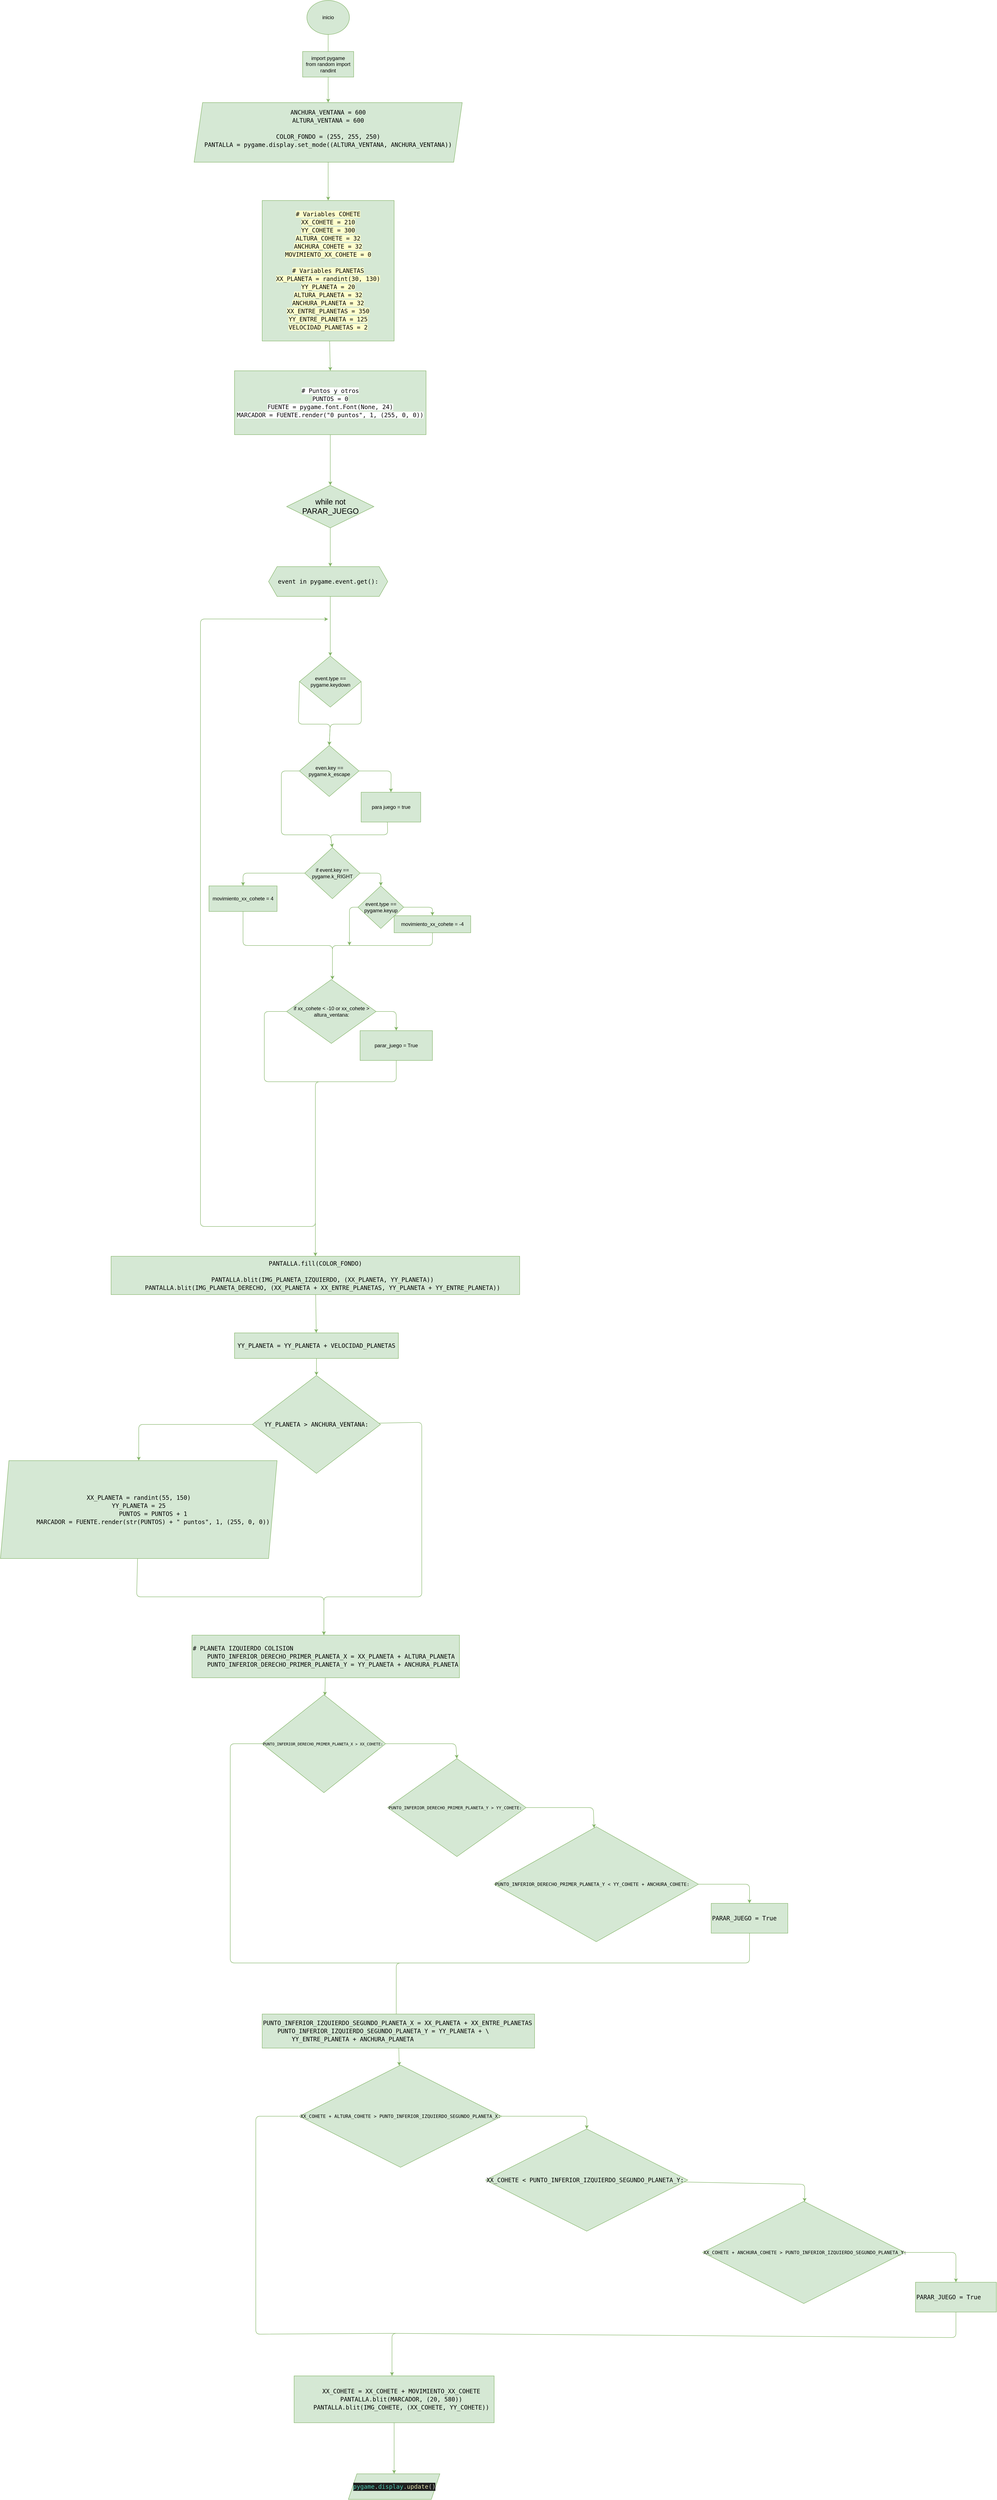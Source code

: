 <mxfile>
    <diagram id="naaXW-yY1Ai5LN5JHK91" name="Página-1">
        <mxGraphModel dx="3720" dy="2320" grid="1" gridSize="10" guides="1" tooltips="1" connect="1" arrows="1" fold="1" page="1" pageScale="1" pageWidth="827" pageHeight="1169" math="0" shadow="0">
            <root>
                <mxCell id="0"/>
                <mxCell id="1" parent="0"/>
                <mxCell id="5" style="edgeStyle=none;html=1;fillColor=#d5e8d4;strokeColor=#82b366;" parent="1" source="2" edge="1">
                    <mxGeometry relative="1" as="geometry">
                        <mxPoint x="230" y="160" as="targetPoint"/>
                    </mxGeometry>
                </mxCell>
                <mxCell id="2" value="inicio" style="ellipse;whiteSpace=wrap;html=1;fillColor=#d5e8d4;strokeColor=#82b366;" parent="1" vertex="1">
                    <mxGeometry x="180" y="30" width="100" height="80" as="geometry"/>
                </mxCell>
                <mxCell id="8" style="edgeStyle=none;html=1;fillColor=#d5e8d4;strokeColor=#82b366;" parent="1" source="6" target="7" edge="1">
                    <mxGeometry relative="1" as="geometry"/>
                </mxCell>
                <mxCell id="6" value="import pygame&lt;div&gt;from random import randint&lt;/div&gt;" style="whiteSpace=wrap;html=1;fillColor=#d5e8d4;strokeColor=#82b366;" parent="1" vertex="1">
                    <mxGeometry x="170" y="150" width="120" height="60" as="geometry"/>
                </mxCell>
                <mxCell id="11" style="edgeStyle=none;html=1;fillColor=#d5e8d4;strokeColor=#82b366;" parent="1" source="7" target="10" edge="1">
                    <mxGeometry relative="1" as="geometry"/>
                </mxCell>
                <mxCell id="7" value="&lt;div style=&quot;font-family: &amp;quot;Droid Sans Mono&amp;quot;, &amp;quot;monospace&amp;quot;, monospace; font-size: 14px; line-height: 19px; white-space: pre;&quot;&gt;&lt;div style=&quot;&quot;&gt;&lt;font&gt;ANCHURA_VENTANA = 600&lt;/font&gt;&lt;/div&gt;&lt;div style=&quot;&quot;&gt;&lt;span&gt;&lt;font&gt;&lt;span&gt;ALTURA_VENTANA&lt;/span&gt;&lt;span&gt; &lt;/span&gt;&lt;span&gt;=&lt;/span&gt;&lt;span&gt; &lt;/span&gt;&lt;span&gt;600&lt;/span&gt;&lt;/font&gt;&lt;/span&gt;&lt;/div&gt;&lt;font&gt;&lt;br&gt;&lt;/font&gt;&lt;div style=&quot;&quot;&gt;&lt;span&gt;&lt;font&gt;&lt;span&gt;COLOR_FONDO&lt;/span&gt;&lt;span&gt; &lt;/span&gt;&lt;span&gt;=&lt;/span&gt;&lt;span&gt; (&lt;/span&gt;&lt;span&gt;255&lt;/span&gt;&lt;span&gt;, &lt;/span&gt;&lt;span&gt;255&lt;/span&gt;&lt;span&gt;, &lt;/span&gt;&lt;span&gt;250&lt;/span&gt;&lt;span&gt;)&lt;/span&gt;&lt;/font&gt;&lt;/span&gt;&lt;/div&gt;&lt;div style=&quot;&quot;&gt;&lt;span&gt;&lt;font&gt;&lt;span&gt;PANTALLA&lt;/span&gt;&lt;span&gt; &lt;/span&gt;&lt;span&gt;=&lt;/span&gt;&lt;span&gt; &lt;/span&gt;&lt;span&gt;pygame&lt;/span&gt;&lt;span&gt;.&lt;/span&gt;&lt;span&gt;display&lt;/span&gt;&lt;span&gt;.&lt;/span&gt;&lt;span&gt;set_mode&lt;/span&gt;&lt;span&gt;((&lt;/span&gt;&lt;span&gt;ALTURA_VENTANA&lt;/span&gt;&lt;span&gt;, &lt;/span&gt;&lt;span&gt;ANCHURA_VENTANA&lt;/span&gt;&lt;span&gt;))&lt;/span&gt;&lt;/font&gt;&lt;/span&gt;&lt;/div&gt;&lt;font style=&quot;color: rgb(0, 0, 0);&quot;&gt;&lt;br&gt;&lt;/font&gt;&lt;/div&gt;" style="shape=parallelogram;perimeter=parallelogramPerimeter;whiteSpace=wrap;html=1;fixedSize=1;fillColor=#d5e8d4;strokeColor=#82b366;" parent="1" vertex="1">
                    <mxGeometry x="-85" y="270" width="630" height="140" as="geometry"/>
                </mxCell>
                <mxCell id="13" style="edgeStyle=none;html=1;entryX=0.5;entryY=0;entryDx=0;entryDy=0;fillColor=#d5e8d4;strokeColor=#82b366;" parent="1" source="10" target="12" edge="1">
                    <mxGeometry relative="1" as="geometry"/>
                </mxCell>
                <mxCell id="10" value="&lt;div style=&quot;font-family: &amp;quot;Droid Sans Mono&amp;quot;, &amp;quot;monospace&amp;quot;, monospace; font-size: 14px; line-height: 19px; white-space: pre;&quot;&gt;&lt;div style=&quot;&quot;&gt;&lt;span style=&quot;background-color: rgb(255, 255, 204);&quot;&gt;&lt;font&gt;# Variables COHETE&lt;/font&gt;&lt;/span&gt;&lt;/div&gt;&lt;div style=&quot;&quot;&gt;&lt;font style=&quot;background-color: rgb(255, 255, 204);&quot;&gt;&lt;span&gt;XX_COHETE&lt;/span&gt;&lt;span&gt; &lt;/span&gt;&lt;span&gt;=&lt;/span&gt;&lt;span&gt; &lt;/span&gt;&lt;span&gt;210&lt;/span&gt;&lt;/font&gt;&lt;/div&gt;&lt;div style=&quot;&quot;&gt;&lt;font style=&quot;background-color: rgb(255, 255, 204);&quot;&gt;&lt;span&gt;YY_COHETE&lt;/span&gt;&lt;span&gt; &lt;/span&gt;&lt;span&gt;=&lt;/span&gt;&lt;span&gt; &lt;/span&gt;&lt;span&gt;300&lt;/span&gt;&lt;/font&gt;&lt;/div&gt;&lt;div style=&quot;&quot;&gt;&lt;font style=&quot;background-color: rgb(255, 255, 204);&quot;&gt;&lt;span&gt;ALTURA_COHETE&lt;/span&gt;&lt;span&gt; &lt;/span&gt;&lt;span&gt;=&lt;/span&gt;&lt;span&gt; &lt;/span&gt;&lt;span&gt;32&lt;/span&gt;&lt;/font&gt;&lt;/div&gt;&lt;div style=&quot;&quot;&gt;&lt;font style=&quot;background-color: rgb(255, 255, 204);&quot;&gt;&lt;span&gt;ANCHURA_COHETE&lt;/span&gt;&lt;span&gt; &lt;/span&gt;&lt;span&gt;=&lt;/span&gt;&lt;span&gt; &lt;/span&gt;&lt;span&gt;32&lt;/span&gt;&lt;/font&gt;&lt;/div&gt;&lt;div style=&quot;&quot;&gt;&lt;font style=&quot;background-color: rgb(255, 255, 204);&quot;&gt;&lt;span&gt;MOVIMIENTO_XX_COHETE&lt;/span&gt;&lt;span&gt; &lt;/span&gt;&lt;span&gt;=&lt;/span&gt;&lt;span&gt; &lt;/span&gt;&lt;span&gt;0&lt;/span&gt;&lt;/font&gt;&lt;/div&gt;&lt;font style=&quot;background-color: rgb(255, 255, 204);&quot;&gt;&lt;br&gt;&lt;/font&gt;&lt;div style=&quot;&quot;&gt;&lt;span style=&quot;background-color: rgb(255, 255, 204);&quot;&gt;&lt;font&gt;# Variables PLANETAS&lt;/font&gt;&lt;/span&gt;&lt;/div&gt;&lt;div style=&quot;&quot;&gt;&lt;font style=&quot;background-color: rgb(255, 255, 204);&quot;&gt;&lt;span&gt;XX_PLANETA&lt;/span&gt;&lt;span&gt; &lt;/span&gt;&lt;span&gt;=&lt;/span&gt;&lt;span&gt; &lt;/span&gt;&lt;span&gt;randint&lt;/span&gt;&lt;span&gt;(&lt;/span&gt;&lt;span&gt;30&lt;/span&gt;&lt;span&gt;, &lt;/span&gt;&lt;span&gt;130&lt;/span&gt;&lt;span&gt;)&lt;/span&gt;&lt;/font&gt;&lt;/div&gt;&lt;div style=&quot;&quot;&gt;&lt;font style=&quot;background-color: rgb(255, 255, 204);&quot;&gt;&lt;span&gt;YY_PLANETA&lt;/span&gt;&lt;span&gt; &lt;/span&gt;&lt;span&gt;=&lt;/span&gt;&lt;span&gt; &lt;/span&gt;&lt;span&gt;20&lt;/span&gt;&lt;/font&gt;&lt;/div&gt;&lt;div style=&quot;&quot;&gt;&lt;font style=&quot;background-color: rgb(255, 255, 204);&quot;&gt;&lt;span&gt;ALTURA_PLANETA&lt;/span&gt;&lt;span&gt; &lt;/span&gt;&lt;span&gt;=&lt;/span&gt;&lt;span&gt; &lt;/span&gt;&lt;span&gt;32&lt;/span&gt;&lt;/font&gt;&lt;/div&gt;&lt;div style=&quot;&quot;&gt;&lt;font style=&quot;background-color: rgb(255, 255, 204);&quot;&gt;&lt;span&gt;ANCHURA_PLANETA&lt;/span&gt;&lt;span&gt; &lt;/span&gt;&lt;span&gt;=&lt;/span&gt;&lt;span&gt; &lt;/span&gt;&lt;span&gt;32&lt;/span&gt;&lt;/font&gt;&lt;/div&gt;&lt;div style=&quot;&quot;&gt;&lt;font style=&quot;background-color: rgb(255, 255, 204);&quot;&gt;&lt;span&gt;XX_ENTRE_PLANETAS&lt;/span&gt;&lt;span&gt; &lt;/span&gt;&lt;span&gt;=&lt;/span&gt;&lt;span&gt; &lt;/span&gt;&lt;span&gt;350&lt;/span&gt;&lt;/font&gt;&lt;/div&gt;&lt;div style=&quot;&quot;&gt;&lt;font style=&quot;background-color: rgb(255, 255, 204);&quot;&gt;&lt;span&gt;YY_ENTRE_PLANETA&lt;/span&gt;&lt;span&gt; &lt;/span&gt;&lt;span&gt;=&lt;/span&gt;&lt;span&gt; &lt;/span&gt;&lt;span&gt;125&lt;/span&gt;&lt;/font&gt;&lt;/div&gt;&lt;div style=&quot;&quot;&gt;&lt;font style=&quot;background-color: rgb(255, 255, 204);&quot;&gt;&lt;span&gt;VELOCIDAD_PLANETAS&lt;/span&gt;&lt;span&gt; &lt;/span&gt;&lt;span&gt;=&lt;/span&gt;&lt;span&gt; &lt;/span&gt;&lt;span&gt;2&lt;/span&gt;&lt;/font&gt;&lt;/div&gt;&lt;/div&gt;" style="whiteSpace=wrap;html=1;fillColor=#d5e8d4;strokeColor=#82b366;" parent="1" vertex="1">
                    <mxGeometry x="75" y="500" width="310" height="330" as="geometry"/>
                </mxCell>
                <mxCell id="15" style="edgeStyle=none;html=1;entryX=0.5;entryY=0;entryDx=0;entryDy=0;fillColor=#d5e8d4;strokeColor=#82b366;" parent="1" source="12" target="14" edge="1">
                    <mxGeometry relative="1" as="geometry"/>
                </mxCell>
                <mxCell id="12" value="&lt;div style=&quot;font-family: &amp;quot;Droid Sans Mono&amp;quot;, &amp;quot;monospace&amp;quot;, monospace; font-size: 14px; line-height: 19px; white-space: pre;&quot;&gt;&lt;div style=&quot;&quot;&gt;&lt;span style=&quot;background-color: rgb(255, 255, 255);&quot;&gt;&lt;font style=&quot;color: rgb(0, 0, 0);&quot;&gt;# Puntos y otros&lt;/font&gt;&lt;/span&gt;&lt;/div&gt;&lt;div style=&quot;&quot;&gt;&lt;span style=&quot;background-color: rgb(255, 255, 255);&quot;&gt;&lt;font style=&quot;color: rgb(0, 0, 0);&quot;&gt;&lt;span&gt;PUNTOS&lt;/span&gt;&lt;span&gt; &lt;/span&gt;&lt;span&gt;=&lt;/span&gt;&lt;span&gt; &lt;/span&gt;&lt;span&gt;0&lt;/span&gt;&lt;/font&gt;&lt;/span&gt;&lt;/div&gt;&lt;div style=&quot;&quot;&gt;&lt;span style=&quot;background-color: rgb(255, 255, 255);&quot;&gt;&lt;font style=&quot;color: rgb(0, 0, 0);&quot;&gt;&lt;span&gt;FUENTE&lt;/span&gt;&lt;span&gt; &lt;/span&gt;&lt;span&gt;=&lt;/span&gt;&lt;span&gt; &lt;/span&gt;&lt;span&gt;pygame&lt;/span&gt;&lt;span&gt;.&lt;/span&gt;&lt;span&gt;font&lt;/span&gt;&lt;span&gt;.&lt;/span&gt;&lt;span&gt;Font&lt;/span&gt;&lt;span&gt;(&lt;/span&gt;&lt;span&gt;None&lt;/span&gt;&lt;span&gt;, &lt;/span&gt;&lt;span&gt;24&lt;/span&gt;&lt;span&gt;)&lt;/span&gt;&lt;/font&gt;&lt;/span&gt;&lt;/div&gt;&lt;div style=&quot;&quot;&gt;&lt;span style=&quot;background-color: rgb(255, 255, 255);&quot;&gt;&lt;font style=&quot;color: rgb(0, 0, 0);&quot;&gt;&lt;span&gt;MARCADOR&lt;/span&gt;&lt;span&gt; &lt;/span&gt;&lt;span&gt;=&lt;/span&gt;&lt;span&gt; &lt;/span&gt;&lt;span&gt;FUENTE&lt;/span&gt;&lt;span&gt;.&lt;/span&gt;&lt;span&gt;render&lt;/span&gt;&lt;span&gt;(&lt;/span&gt;&lt;span&gt;&quot;0 puntos&quot;&lt;/span&gt;&lt;span&gt;, &lt;/span&gt;&lt;span&gt;1&lt;/span&gt;&lt;span&gt;, (&lt;/span&gt;&lt;span&gt;255&lt;/span&gt;&lt;span&gt;, &lt;/span&gt;&lt;span&gt;0&lt;/span&gt;&lt;span&gt;, &lt;/span&gt;&lt;span&gt;0&lt;/span&gt;&lt;span&gt;))&lt;/span&gt;&lt;/font&gt;&lt;/span&gt;&lt;/div&gt;&lt;/div&gt;" style="whiteSpace=wrap;html=1;fillColor=#d5e8d4;strokeColor=#82b366;" parent="1" vertex="1">
                    <mxGeometry x="10" y="900" width="450" height="150" as="geometry"/>
                </mxCell>
                <mxCell id="17" style="edgeStyle=none;html=1;fillColor=#d5e8d4;strokeColor=#82b366;" parent="1" source="14" edge="1">
                    <mxGeometry relative="1" as="geometry">
                        <mxPoint x="235" y="1360" as="targetPoint"/>
                    </mxGeometry>
                </mxCell>
                <mxCell id="14" value="&lt;font style=&quot;font-size: 18px;&quot;&gt;while not PARAR_JUEGO&lt;/font&gt;" style="rhombus;whiteSpace=wrap;html=1;fillColor=#d5e8d4;strokeColor=#82b366;" parent="1" vertex="1">
                    <mxGeometry x="132.5" y="1169" width="205" height="100" as="geometry"/>
                </mxCell>
                <mxCell id="19" style="edgeStyle=none;html=1;entryX=0.5;entryY=0;entryDx=0;entryDy=0;fillColor=#d5e8d4;strokeColor=#82b366;" parent="1" target="18" edge="1">
                    <mxGeometry relative="1" as="geometry">
                        <mxPoint x="235" y="1430" as="sourcePoint"/>
                    </mxGeometry>
                </mxCell>
                <mxCell id="39" style="edgeStyle=none;html=1;exitX=0;exitY=0.5;exitDx=0;exitDy=0;entryX=0.5;entryY=0;entryDx=0;entryDy=0;fillColor=#d5e8d4;strokeColor=#82b366;" edge="1" parent="1" source="18" target="21">
                    <mxGeometry relative="1" as="geometry">
                        <Array as="points">
                            <mxPoint x="160" y="1730"/>
                            <mxPoint x="235" y="1730"/>
                        </Array>
                    </mxGeometry>
                </mxCell>
                <mxCell id="40" style="edgeStyle=none;html=1;entryX=0.5;entryY=0;entryDx=0;entryDy=0;exitX=1;exitY=0.5;exitDx=0;exitDy=0;fillColor=#d5e8d4;strokeColor=#82b366;" edge="1" parent="1" source="18" target="21">
                    <mxGeometry relative="1" as="geometry">
                        <Array as="points">
                            <mxPoint x="308" y="1730"/>
                            <mxPoint x="235" y="1730"/>
                        </Array>
                    </mxGeometry>
                </mxCell>
                <mxCell id="18" value="event.type == pygame.keydown" style="rhombus;whiteSpace=wrap;html=1;fillColor=#d5e8d4;strokeColor=#82b366;" parent="1" vertex="1">
                    <mxGeometry x="162.5" y="1570" width="145" height="120" as="geometry"/>
                </mxCell>
                <mxCell id="41" style="edgeStyle=none;html=1;entryX=0.5;entryY=0;entryDx=0;entryDy=0;fillColor=#d5e8d4;strokeColor=#82b366;" edge="1" parent="1" source="21" target="22">
                    <mxGeometry relative="1" as="geometry">
                        <Array as="points">
                            <mxPoint x="378" y="1840"/>
                        </Array>
                    </mxGeometry>
                </mxCell>
                <mxCell id="44" style="edgeStyle=none;html=1;exitX=0;exitY=0.5;exitDx=0;exitDy=0;entryX=0.5;entryY=0;entryDx=0;entryDy=0;fillColor=#d5e8d4;strokeColor=#82b366;" edge="1" parent="1" source="21" target="25">
                    <mxGeometry relative="1" as="geometry">
                        <mxPoint x="230" y="1990" as="targetPoint"/>
                        <Array as="points">
                            <mxPoint x="120" y="1840"/>
                            <mxPoint x="120" y="1990"/>
                            <mxPoint x="235" y="1990"/>
                        </Array>
                    </mxGeometry>
                </mxCell>
                <mxCell id="21" value="even.key == pygame.k_escape" style="rhombus;whiteSpace=wrap;html=1;fillColor=#d5e8d4;strokeColor=#82b366;" parent="1" vertex="1">
                    <mxGeometry x="162.5" y="1780" width="140" height="120" as="geometry"/>
                </mxCell>
                <mxCell id="45" style="edgeStyle=none;html=1;entryX=0.5;entryY=0;entryDx=0;entryDy=0;fillColor=#d5e8d4;strokeColor=#82b366;" edge="1" parent="1" target="25">
                    <mxGeometry relative="1" as="geometry">
                        <mxPoint x="230" y="2030" as="targetPoint"/>
                        <mxPoint x="369.091" y="1960" as="sourcePoint"/>
                        <Array as="points">
                            <mxPoint x="370" y="1990"/>
                            <mxPoint x="235" y="1990"/>
                        </Array>
                    </mxGeometry>
                </mxCell>
                <mxCell id="22" value="para juego = true" style="whiteSpace=wrap;html=1;fillColor=#d5e8d4;strokeColor=#82b366;" parent="1" vertex="1">
                    <mxGeometry x="307.5" y="1890" width="140" height="70" as="geometry"/>
                </mxCell>
                <mxCell id="27" style="edgeStyle=none;html=1;entryX=0.5;entryY=0;entryDx=0;entryDy=0;fillColor=#d5e8d4;strokeColor=#82b366;" parent="1" source="25" target="26" edge="1">
                    <mxGeometry relative="1" as="geometry">
                        <Array as="points">
                            <mxPoint x="30" y="2080"/>
                        </Array>
                    </mxGeometry>
                </mxCell>
                <mxCell id="63" style="edgeStyle=none;html=1;entryX=0.5;entryY=0;entryDx=0;entryDy=0;fillColor=#d5e8d4;strokeColor=#82b366;" edge="1" parent="1" source="25" target="29">
                    <mxGeometry relative="1" as="geometry">
                        <Array as="points">
                            <mxPoint x="354" y="2080"/>
                        </Array>
                    </mxGeometry>
                </mxCell>
                <mxCell id="25" value="if event.key == pygame.k_RIGHT" style="rhombus;whiteSpace=wrap;html=1;fillColor=#d5e8d4;strokeColor=#82b366;" parent="1" vertex="1">
                    <mxGeometry x="175" y="2020" width="130" height="120" as="geometry"/>
                </mxCell>
                <mxCell id="46" style="edgeStyle=none;html=1;fillColor=#d5e8d4;strokeColor=#82b366;" edge="1" parent="1" source="26">
                    <mxGeometry relative="1" as="geometry">
                        <mxPoint x="240" y="2330.16" as="targetPoint"/>
                        <Array as="points">
                            <mxPoint x="30" y="2250"/>
                            <mxPoint x="240" y="2250"/>
                        </Array>
                    </mxGeometry>
                </mxCell>
                <mxCell id="26" value="movimiento_xx_cohete = 4" style="whiteSpace=wrap;html=1;fillColor=#d5e8d4;strokeColor=#82b366;" parent="1" vertex="1">
                    <mxGeometry x="-50" y="2110" width="160" height="60" as="geometry"/>
                </mxCell>
                <mxCell id="49" style="edgeStyle=none;html=1;entryX=0.5;entryY=0;entryDx=0;entryDy=0;fillColor=#d5e8d4;strokeColor=#82b366;" edge="1" parent="1" source="29" target="30">
                    <mxGeometry relative="1" as="geometry">
                        <Array as="points">
                            <mxPoint x="475" y="2160"/>
                        </Array>
                    </mxGeometry>
                </mxCell>
                <mxCell id="64" style="edgeStyle=none;html=1;fillColor=#d5e8d4;strokeColor=#82b366;" edge="1" parent="1" source="29">
                    <mxGeometry relative="1" as="geometry">
                        <mxPoint x="280" y="2250" as="targetPoint"/>
                        <Array as="points">
                            <mxPoint x="280" y="2160"/>
                        </Array>
                    </mxGeometry>
                </mxCell>
                <mxCell id="29" value="event.type == pygame.keyup" style="rhombus;whiteSpace=wrap;html=1;fillColor=#d5e8d4;strokeColor=#82b366;" parent="1" vertex="1">
                    <mxGeometry x="300" y="2110" width="107.5" height="100" as="geometry"/>
                </mxCell>
                <mxCell id="62" style="edgeStyle=none;html=1;fillColor=#d5e8d4;strokeColor=#82b366;" edge="1" parent="1" source="30">
                    <mxGeometry relative="1" as="geometry">
                        <mxPoint x="240" y="2330" as="targetPoint"/>
                        <Array as="points">
                            <mxPoint x="475" y="2250"/>
                            <mxPoint x="240" y="2250"/>
                        </Array>
                    </mxGeometry>
                </mxCell>
                <mxCell id="30" value="&lt;span style=&quot;color: rgb(0, 0, 0);&quot;&gt;movimiento_xx_cohete = -4&lt;/span&gt;" style="whiteSpace=wrap;html=1;fillColor=#d5e8d4;strokeColor=#82b366;" parent="1" vertex="1">
                    <mxGeometry x="385" y="2180" width="180" height="40" as="geometry"/>
                </mxCell>
                <mxCell id="54" style="edgeStyle=none;html=1;entryX=0.5;entryY=0;entryDx=0;entryDy=0;fillColor=#d5e8d4;strokeColor=#82b366;" edge="1" parent="1" source="32" target="34">
                    <mxGeometry relative="1" as="geometry">
                        <Array as="points">
                            <mxPoint x="390" y="2405"/>
                        </Array>
                    </mxGeometry>
                </mxCell>
                <mxCell id="32" value="if xx_cohete &amp;lt; -10 or xx_cohete &amp;gt; altura_ventana:" style="rhombus;whiteSpace=wrap;html=1;fillColor=#d5e8d4;strokeColor=#82b366;" parent="1" vertex="1">
                    <mxGeometry x="132.5" y="2330" width="210" height="150" as="geometry"/>
                </mxCell>
                <mxCell id="55" style="edgeStyle=none;html=1;exitX=0.5;exitY=1;exitDx=0;exitDy=0;fillColor=#d5e8d4;strokeColor=#82b366;" edge="1" parent="1" source="34">
                    <mxGeometry relative="1" as="geometry">
                        <mxPoint x="230" y="1483.333" as="targetPoint"/>
                        <Array as="points">
                            <mxPoint x="390" y="2570"/>
                            <mxPoint x="200" y="2570"/>
                            <mxPoint x="200" y="2910"/>
                            <mxPoint x="-70" y="2910"/>
                            <mxPoint x="-70" y="1483"/>
                        </Array>
                    </mxGeometry>
                </mxCell>
                <mxCell id="34" value="parar_juego = True" style="whiteSpace=wrap;html=1;fillColor=#d5e8d4;strokeColor=#82b366;" parent="1" vertex="1">
                    <mxGeometry x="305" y="2450" width="170" height="70" as="geometry"/>
                </mxCell>
                <mxCell id="56" value="" style="endArrow=none;html=1;entryX=0;entryY=0.5;entryDx=0;entryDy=0;fillColor=#d5e8d4;strokeColor=#82b366;" edge="1" parent="1" target="32">
                    <mxGeometry width="50" height="50" relative="1" as="geometry">
                        <mxPoint x="210" y="2570" as="sourcePoint"/>
                        <mxPoint x="270" y="2620" as="targetPoint"/>
                        <Array as="points">
                            <mxPoint x="80" y="2570"/>
                            <mxPoint x="80" y="2405"/>
                        </Array>
                    </mxGeometry>
                </mxCell>
                <mxCell id="60" value="&lt;div style=&quot;font-family: &amp;quot;Droid Sans Mono&amp;quot;, &amp;quot;monospace&amp;quot;, monospace; font-size: 14px; line-height: 19px; white-space: pre;&quot;&gt;&lt;font style=&quot;color: rgb(0, 0, 0);&quot;&gt;&lt;span&gt;event&lt;/span&gt;&lt;span&gt; &lt;/span&gt;&lt;span&gt;in&lt;/span&gt;&lt;span&gt; &lt;/span&gt;&lt;span&gt;pygame&lt;/span&gt;&lt;span&gt;.&lt;/span&gt;&lt;span&gt;event&lt;/span&gt;&lt;span&gt;.&lt;/span&gt;&lt;span&gt;get&lt;/span&gt;&lt;span&gt;():&lt;/span&gt;&lt;/font&gt;&lt;/div&gt;" style="shape=hexagon;perimeter=hexagonPerimeter2;whiteSpace=wrap;html=1;fixedSize=1;fillColor=#d5e8d4;strokeColor=#82b366;" vertex="1" parent="1">
                    <mxGeometry x="90" y="1360" width="280" height="70" as="geometry"/>
                </mxCell>
                <mxCell id="65" value="" style="endArrow=classic;html=1;fillColor=#d5e8d4;strokeColor=#82b366;" edge="1" parent="1">
                    <mxGeometry width="50" height="50" relative="1" as="geometry">
                        <mxPoint x="200" y="2860" as="sourcePoint"/>
                        <mxPoint x="200" y="2980" as="targetPoint"/>
                    </mxGeometry>
                </mxCell>
                <mxCell id="70" value="" style="edgeStyle=none;html=1;fillColor=#d5e8d4;strokeColor=#82b366;" edge="1" parent="1" source="67" target="69">
                    <mxGeometry relative="1" as="geometry"/>
                </mxCell>
                <mxCell id="67" value="&lt;div style=&quot;font-family: &amp;quot;Droid Sans Mono&amp;quot;, &amp;quot;monospace&amp;quot;, monospace; font-size: 14px; line-height: 19px; white-space: pre;&quot;&gt;&lt;div style=&quot;&quot;&gt;&lt;span&gt;&lt;font style=&quot;color: rgb(0, 0, 0);&quot;&gt;&lt;span&gt;PANTALLA&lt;/span&gt;&lt;span&gt;.&lt;/span&gt;&lt;span&gt;fill&lt;/span&gt;&lt;span&gt;(&lt;/span&gt;&lt;span&gt;COLOR_FONDO&lt;/span&gt;&lt;span&gt;)&lt;/span&gt;&lt;/font&gt;&lt;/span&gt;&lt;/div&gt;&lt;span&gt;&lt;font style=&quot;color: rgb(0, 0, 0);&quot;&gt;&lt;br&gt;&lt;/font&gt;&lt;/span&gt;&lt;div style=&quot;&quot;&gt;&lt;span&gt;&lt;font style=&quot;color: rgb(0, 0, 0);&quot;&gt;&lt;span&gt;    &lt;/span&gt;&lt;span&gt;PANTALLA&lt;/span&gt;&lt;span&gt;.&lt;/span&gt;&lt;span&gt;blit&lt;/span&gt;&lt;span&gt;(&lt;/span&gt;&lt;span&gt;IMG_PLANETA_IZQUIERDO&lt;/span&gt;&lt;span&gt;, (&lt;/span&gt;&lt;span&gt;XX_PLANETA&lt;/span&gt;&lt;span&gt;, &lt;/span&gt;&lt;span&gt;YY_PLANETA&lt;/span&gt;&lt;span&gt;))&lt;/span&gt;&lt;/font&gt;&lt;/span&gt;&lt;/div&gt;&lt;div style=&quot;&quot;&gt;&lt;span&gt;&lt;font style=&quot;color: rgb(0, 0, 0);&quot;&gt;&lt;span&gt;    &lt;/span&gt;&lt;span&gt;PANTALLA&lt;/span&gt;&lt;span&gt;.&lt;/span&gt;&lt;span&gt;blit&lt;/span&gt;&lt;span&gt;(&lt;/span&gt;&lt;span&gt;IMG_PLANETA_DERECHO&lt;/span&gt;&lt;span&gt;, (&lt;/span&gt;&lt;span&gt;XX_PLANETA&lt;/span&gt;&lt;span&gt; &lt;/span&gt;&lt;span&gt;+&lt;/span&gt;&lt;span&gt; &lt;/span&gt;&lt;span&gt;XX_ENTRE_PLANETAS&lt;/span&gt;&lt;span&gt;, &lt;/span&gt;&lt;span&gt;YY_PLANETA&lt;/span&gt;&lt;span&gt; &lt;/span&gt;&lt;span&gt;+&lt;/span&gt;&lt;span&gt; &lt;/span&gt;&lt;span&gt;YY_ENTRE_PLANETA&lt;/span&gt;&lt;span&gt;))&lt;/span&gt;&lt;/font&gt;&lt;/span&gt;&lt;/div&gt;&lt;/div&gt;" style="rounded=0;whiteSpace=wrap;html=1;fillColor=#d5e8d4;strokeColor=#82b366;" vertex="1" parent="1">
                    <mxGeometry x="-280" y="2980" width="960" height="90" as="geometry"/>
                </mxCell>
                <mxCell id="72" value="" style="edgeStyle=none;html=1;fillColor=#d5e8d4;strokeColor=#82b366;" edge="1" parent="1" source="69" target="71">
                    <mxGeometry relative="1" as="geometry"/>
                </mxCell>
                <mxCell id="69" value="&lt;div style=&quot;font-family: &amp;quot;Droid Sans Mono&amp;quot;, &amp;quot;monospace&amp;quot;, monospace; font-weight: normal; font-size: 14px; line-height: 19px; white-space: pre;&quot;&gt;&lt;div style=&quot;&quot;&gt;&lt;span&gt;&lt;font style=&quot;color: rgb(0, 0, 0);&quot;&gt;&lt;span&gt;YY_PLANETA&lt;/span&gt;&lt;span&gt; &lt;/span&gt;&lt;span&gt;=&lt;/span&gt;&lt;span&gt; &lt;/span&gt;&lt;span&gt;YY_PLANETA&lt;/span&gt;&lt;span&gt; &lt;/span&gt;&lt;span&gt;+&lt;/span&gt;&lt;span&gt; &lt;/span&gt;&lt;span&gt;VELOCIDAD_PLANETAS&lt;/span&gt;&lt;/font&gt;&lt;/span&gt;&lt;/div&gt;&lt;/div&gt;" style="whiteSpace=wrap;html=1;rounded=0;fontStyle=1;fillColor=#d5e8d4;strokeColor=#82b366;" vertex="1" parent="1">
                    <mxGeometry x="10" y="3160" width="385" height="60" as="geometry"/>
                </mxCell>
                <mxCell id="74" value="" style="edgeStyle=none;html=1;entryX=0.5;entryY=0;entryDx=0;entryDy=0;fillColor=#d5e8d4;strokeColor=#82b366;" edge="1" parent="1" source="71" target="75">
                    <mxGeometry relative="1" as="geometry">
                        <mxPoint x="-118.745" y="3375" as="targetPoint"/>
                        <Array as="points">
                            <mxPoint x="-215" y="3375"/>
                        </Array>
                    </mxGeometry>
                </mxCell>
                <mxCell id="76" style="edgeStyle=none;html=1;fillColor=#d5e8d4;strokeColor=#82b366;" edge="1" parent="1" source="71">
                    <mxGeometry relative="1" as="geometry">
                        <mxPoint x="220" y="3870" as="targetPoint"/>
                        <Array as="points">
                            <mxPoint x="450" y="3370"/>
                            <mxPoint x="450" y="3780"/>
                            <mxPoint x="220" y="3780"/>
                        </Array>
                    </mxGeometry>
                </mxCell>
                <mxCell id="71" value="&lt;div style=&quot;font-family: &amp;quot;Droid Sans Mono&amp;quot;, &amp;quot;monospace&amp;quot;, monospace; font-weight: normal; font-size: 14px; line-height: 19px; white-space: pre;&quot;&gt;&lt;font style=&quot;color: rgb(0, 0, 0);&quot;&gt;&lt;span&gt;YY_PLANETA&lt;/span&gt;&lt;span&gt; &lt;/span&gt;&lt;span&gt;&amp;gt;&lt;/span&gt;&lt;span&gt; &lt;/span&gt;&lt;span&gt;ANCHURA_VENTANA&lt;/span&gt;&lt;span&gt;:&lt;/span&gt;&lt;/font&gt;&lt;/div&gt;" style="rhombus;whiteSpace=wrap;html=1;fillColor=#d5e8d4;rounded=0;fontStyle=1;strokeColor=#82b366;" vertex="1" parent="1">
                    <mxGeometry x="51.88" y="3260" width="301.25" height="230" as="geometry"/>
                </mxCell>
                <mxCell id="77" style="edgeStyle=none;html=1;fillColor=#d5e8d4;strokeColor=#82b366;" edge="1" parent="1" source="75">
                    <mxGeometry relative="1" as="geometry">
                        <mxPoint x="220" y="3870" as="targetPoint"/>
                        <Array as="points">
                            <mxPoint x="-220" y="3780"/>
                            <mxPoint x="220" y="3780"/>
                        </Array>
                    </mxGeometry>
                </mxCell>
                <mxCell id="75" value="&lt;div style=&quot;font-family: &amp;quot;Droid Sans Mono&amp;quot;, &amp;quot;monospace&amp;quot;, monospace; font-size: 14px; line-height: 19px; white-space: pre;&quot;&gt;&lt;font style=&quot;color: rgb(0, 0, 0);&quot;&gt;XX_PLANETA = randint(55, 150)&lt;/font&gt;&lt;/div&gt;&lt;div style=&quot;font-family: &amp;quot;Droid Sans Mono&amp;quot;, &amp;quot;monospace&amp;quot;, monospace; font-size: 14px; line-height: 19px; white-space: pre;&quot;&gt;&lt;font style=&quot;color: rgb(0, 0, 0);&quot;&gt;&lt;div style=&quot;line-height: 19px;&quot;&gt;&lt;div style=&quot;&quot;&gt;&lt;span&gt;YY_PLANETA&lt;/span&gt;&lt;span&gt; &lt;/span&gt;&lt;span&gt;=&lt;/span&gt;&lt;span&gt; &lt;/span&gt;&lt;span&gt;25&lt;/span&gt;&lt;/div&gt;&lt;div style=&quot;&quot;&gt;&lt;span&gt;        &lt;/span&gt;&lt;span&gt;PUNTOS&lt;/span&gt;&lt;span&gt; &lt;/span&gt;&lt;span&gt;=&lt;/span&gt;&lt;span&gt; &lt;/span&gt;&lt;span&gt;PUNTOS&lt;/span&gt;&lt;span&gt; &lt;/span&gt;&lt;span&gt;+&lt;/span&gt;&lt;span&gt; &lt;/span&gt;&lt;span&gt;1&lt;/span&gt;&lt;/div&gt;&lt;div style=&quot;&quot;&gt;&lt;span&gt;        &lt;/span&gt;&lt;span&gt;MARCADOR&lt;/span&gt;&lt;span&gt; &lt;/span&gt;&lt;span&gt;=&lt;/span&gt;&lt;span&gt; &lt;/span&gt;&lt;span&gt;FUENTE&lt;/span&gt;&lt;span&gt;.&lt;/span&gt;&lt;span&gt;render&lt;/span&gt;&lt;span&gt;(&lt;/span&gt;&lt;span&gt;str&lt;/span&gt;&lt;span&gt;(&lt;/span&gt;&lt;span&gt;PUNTOS&lt;/span&gt;&lt;span&gt;) &lt;/span&gt;&lt;span&gt;+&lt;/span&gt;&lt;span&gt; &lt;/span&gt;&lt;span&gt;&quot; puntos&quot;&lt;/span&gt;&lt;span&gt;, &lt;/span&gt;&lt;span&gt;1&lt;/span&gt;&lt;span&gt;, (&lt;/span&gt;&lt;span&gt;255&lt;/span&gt;&lt;span&gt;, &lt;/span&gt;&lt;span&gt;0&lt;/span&gt;&lt;span&gt;, &lt;/span&gt;&lt;span&gt;0&lt;/span&gt;&lt;span&gt;))&lt;/span&gt;&lt;/div&gt;&lt;/div&gt;&lt;/font&gt;&lt;/div&gt;" style="shape=parallelogram;perimeter=parallelogramPerimeter;whiteSpace=wrap;html=1;fixedSize=1;fillColor=#d5e8d4;strokeColor=#82b366;" vertex="1" parent="1">
                    <mxGeometry x="-540" y="3460" width="650" height="230" as="geometry"/>
                </mxCell>
                <mxCell id="80" value="" style="edgeStyle=none;html=1;fillColor=#d5e8d4;strokeColor=#82b366;" edge="1" parent="1" source="78" target="79">
                    <mxGeometry relative="1" as="geometry"/>
                </mxCell>
                <mxCell id="78" value="&lt;div style=&quot;font-family: &amp;quot;Droid Sans Mono&amp;quot;, &amp;quot;monospace&amp;quot;, monospace; font-size: 14px; line-height: 19px; white-space: pre;&quot;&gt;&lt;div style=&quot;&quot;&gt;&lt;span&gt;&lt;font style=&quot;color: rgb(0, 0, 0);&quot;&gt;# PLANETA IZQUIERDO COLISION&lt;/font&gt;&lt;/span&gt;&lt;/div&gt;&lt;div style=&quot;&quot;&gt;&lt;span&gt;&lt;font style=&quot;color: rgb(0, 0, 0);&quot;&gt;&lt;span&gt;    &lt;/span&gt;&lt;span&gt;PUNTO_INFERIOR_DERECHO_PRIMER_PLANETA_X&lt;/span&gt;&lt;span&gt; &lt;/span&gt;&lt;span&gt;=&lt;/span&gt;&lt;span&gt; &lt;/span&gt;&lt;span&gt;XX_PLANETA&lt;/span&gt;&lt;span&gt; &lt;/span&gt;&lt;span&gt;+&lt;/span&gt;&lt;span&gt; &lt;/span&gt;&lt;span&gt;ALTURA_PLANETA&lt;/span&gt;&lt;/font&gt;&lt;/span&gt;&lt;/div&gt;&lt;div style=&quot;&quot;&gt;&lt;span&gt;&lt;font style=&quot;color: rgb(0, 0, 0);&quot;&gt;&lt;span&gt;    &lt;/span&gt;&lt;span&gt;PUNTO_INFERIOR_DERECHO_PRIMER_PLANETA_Y&lt;/span&gt;&lt;span&gt; &lt;/span&gt;&lt;span&gt;=&lt;/span&gt;&lt;span&gt; &lt;/span&gt;&lt;span&gt;YY_PLANETA&lt;/span&gt;&lt;span&gt; &lt;/span&gt;&lt;span&gt;+&lt;/span&gt;&lt;span&gt; &lt;/span&gt;&lt;span&gt;ANCHURA_PLANETA&lt;/span&gt;&lt;/font&gt;&lt;/span&gt;&lt;/div&gt;&lt;/div&gt;" style="rounded=0;whiteSpace=wrap;html=1;align=left;fillColor=#d5e8d4;strokeColor=#82b366;" vertex="1" parent="1">
                    <mxGeometry x="-90" y="3870" width="628.5" height="100" as="geometry"/>
                </mxCell>
                <mxCell id="82" value="" style="edgeStyle=none;html=1;entryX=0.5;entryY=0;entryDx=0;entryDy=0;fillColor=#d5e8d4;strokeColor=#82b366;" edge="1" parent="1" source="79" target="83">
                    <mxGeometry relative="1" as="geometry">
                        <mxPoint x="550" y="4125" as="targetPoint"/>
                        <Array as="points">
                            <mxPoint x="530" y="4125"/>
                        </Array>
                    </mxGeometry>
                </mxCell>
                <mxCell id="79" value="&lt;div style=&quot;font-family: &amp;quot;Droid Sans Mono&amp;quot;, &amp;quot;monospace&amp;quot;, monospace; line-height: 19px; white-space: pre;&quot;&gt;&lt;font style=&quot;font-size: 9px; color: rgb(0, 0, 0);&quot;&gt;&lt;span&gt;PUNTO_INFERIOR_DERECHO_PRIMER_PLANETA_X&lt;/span&gt;&lt;span&gt; &lt;/span&gt;&lt;span&gt;&amp;gt;&lt;/span&gt;&lt;span&gt; &lt;/span&gt;&lt;span&gt;XX_COHETE&lt;/span&gt;&lt;span&gt;:&lt;/span&gt;&lt;/font&gt;&lt;/div&gt;" style="rhombus;whiteSpace=wrap;html=1;align=left;rounded=0;fillColor=#d5e8d4;strokeColor=#82b366;" vertex="1" parent="1">
                    <mxGeometry x="75" y="4010" width="290" height="230" as="geometry"/>
                </mxCell>
                <mxCell id="85" value="" style="edgeStyle=none;html=1;fillColor=#d5e8d4;strokeColor=#82b366;" edge="1" parent="1" source="83" target="84">
                    <mxGeometry relative="1" as="geometry">
                        <Array as="points">
                            <mxPoint x="853" y="4275"/>
                        </Array>
                    </mxGeometry>
                </mxCell>
                <mxCell id="83" value="&lt;div style=&quot;font-family: &amp;quot;Droid Sans Mono&amp;quot;, &amp;quot;monospace&amp;quot;, monospace; line-height: 19px; white-space: pre;&quot;&gt;&lt;div style=&quot;line-height: 19px;&quot;&gt;&lt;font style=&quot;font-size: 10px; color: rgb(0, 0, 0);&quot;&gt;&lt;span&gt;PUNTO_INFERIOR_DERECHO_PRIMER_PLANETA_Y&lt;/span&gt;&lt;span&gt; &lt;/span&gt;&lt;span&gt;&amp;gt;&lt;/span&gt;&lt;span&gt; &lt;/span&gt;&lt;span&gt;YY_COHETE&lt;/span&gt;&lt;span&gt;:&lt;/span&gt;&lt;/font&gt;&lt;/div&gt;&lt;/div&gt;" style="rhombus;whiteSpace=wrap;html=1;align=left;rounded=0;fillColor=#d5e8d4;strokeColor=#82b366;" vertex="1" parent="1">
                    <mxGeometry x="370" y="4160" width="325" height="230" as="geometry"/>
                </mxCell>
                <mxCell id="87" value="" style="edgeStyle=none;html=1;fillColor=#d5e8d4;strokeColor=#82b366;" edge="1" parent="1" source="84" target="86">
                    <mxGeometry relative="1" as="geometry">
                        <Array as="points">
                            <mxPoint x="1220" y="4455"/>
                        </Array>
                    </mxGeometry>
                </mxCell>
                <mxCell id="84" value="&lt;div style=&quot;font-family: &amp;quot;Droid Sans Mono&amp;quot;, &amp;quot;monospace&amp;quot;, monospace; line-height: 19px; white-space: pre;&quot;&gt;&lt;div style=&quot;line-height: 19px;&quot;&gt;&lt;div style=&quot;line-height: 19px;&quot;&gt;&lt;font style=&quot;color: rgb(0, 0, 0); font-size: 11px;&quot;&gt;PUNTO_INFERIOR_DERECHO_PRIMER_PLANETA_Y &amp;lt; YY_COHETE + ANCHURA_COHETE:&lt;/font&gt;&lt;/div&gt;&lt;/div&gt;&lt;/div&gt;" style="rhombus;whiteSpace=wrap;html=1;align=left;rounded=0;fillColor=#d5e8d4;strokeColor=#82b366;" vertex="1" parent="1">
                    <mxGeometry x="620" y="4320" width="480" height="270" as="geometry"/>
                </mxCell>
                <mxCell id="89" style="edgeStyle=none;html=1;fillColor=#d5e8d4;strokeColor=#82b366;" edge="1" parent="1" source="86">
                    <mxGeometry relative="1" as="geometry">
                        <mxPoint x="390" y="4770" as="targetPoint"/>
                        <Array as="points">
                            <mxPoint x="1220" y="4640"/>
                            <mxPoint x="390" y="4640"/>
                        </Array>
                    </mxGeometry>
                </mxCell>
                <mxCell id="86" value="&lt;div style=&quot;font-family: &amp;quot;Droid Sans Mono&amp;quot;, &amp;quot;monospace&amp;quot;, monospace; font-size: 14px; line-height: 19px; white-space: pre;&quot;&gt;&lt;span&gt;&lt;font style=&quot;color: rgb(0, 0, 0);&quot;&gt;&lt;span&gt;PARAR_JUEGO&lt;/span&gt;&lt;span&gt; &lt;/span&gt;&lt;span&gt;=&lt;/span&gt;&lt;span&gt; &lt;/span&gt;&lt;span&gt;True&lt;/span&gt;&lt;/font&gt;&lt;/span&gt;&lt;/div&gt;" style="whiteSpace=wrap;html=1;align=left;rounded=0;fillColor=#d5e8d4;strokeColor=#82b366;" vertex="1" parent="1">
                    <mxGeometry x="1130" y="4500" width="180" height="70" as="geometry"/>
                </mxCell>
                <mxCell id="88" value="" style="endArrow=none;html=1;entryX=0;entryY=0.5;entryDx=0;entryDy=0;fillColor=#d5e8d4;strokeColor=#82b366;" edge="1" parent="1" target="79">
                    <mxGeometry width="50" height="50" relative="1" as="geometry">
                        <mxPoint x="420" y="4640" as="sourcePoint"/>
                        <mxPoint x="60" y="4120" as="targetPoint"/>
                        <Array as="points">
                            <mxPoint y="4640"/>
                            <mxPoint y="4125"/>
                        </Array>
                    </mxGeometry>
                </mxCell>
                <mxCell id="92" value="" style="edgeStyle=none;html=1;fillColor=#d5e8d4;strokeColor=#82b366;" edge="1" parent="1" source="90" target="91">
                    <mxGeometry relative="1" as="geometry"/>
                </mxCell>
                <mxCell id="90" value="&lt;div style=&quot;font-family: &amp;quot;Droid Sans Mono&amp;quot;, &amp;quot;monospace&amp;quot;, monospace; font-size: 14px; line-height: 19px; white-space: pre;&quot;&gt;&lt;div style=&quot;&quot;&gt;&lt;span&gt;&lt;font style=&quot;color: rgb(0, 0, 0);&quot;&gt;&lt;span&gt;PUNTO_INFERIOR_IZQUIERDO_SEGUNDO_PLANETA_X&lt;/span&gt;&lt;span&gt; &lt;/span&gt;&lt;span&gt;=&lt;/span&gt;&lt;span&gt; &lt;/span&gt;&lt;span&gt;XX_PLANETA&lt;/span&gt;&lt;span&gt; &lt;/span&gt;&lt;span&gt;+&lt;/span&gt;&lt;span&gt; &lt;/span&gt;&lt;span&gt;XX_ENTRE_PLANETAS&lt;/span&gt;&lt;/font&gt;&lt;/span&gt;&lt;/div&gt;&lt;div style=&quot;&quot;&gt;&lt;span&gt;&lt;font style=&quot;color: rgb(0, 0, 0);&quot;&gt;&lt;span&gt;    &lt;/span&gt;&lt;span&gt;PUNTO_INFERIOR_IZQUIERDO_SEGUNDO_PLANETA_Y&lt;/span&gt;&lt;span&gt; &lt;/span&gt;&lt;span&gt;=&lt;/span&gt;&lt;span&gt; &lt;/span&gt;&lt;span&gt;YY_PLANETA&lt;/span&gt;&lt;span&gt; &lt;/span&gt;&lt;span&gt;+&lt;/span&gt;&lt;span&gt; \&lt;/span&gt;&lt;/font&gt;&lt;/span&gt;&lt;/div&gt;&lt;div style=&quot;&quot;&gt;&lt;span&gt;&lt;font style=&quot;color: rgb(0, 0, 0);&quot;&gt;&lt;span&gt;        &lt;/span&gt;&lt;span&gt;YY_ENTRE_PLANETA&lt;/span&gt;&lt;span&gt; &lt;/span&gt;&lt;span&gt;+&lt;/span&gt;&lt;span&gt; &lt;/span&gt;&lt;span&gt;ANCHURA_PLANETA&lt;/span&gt;&lt;/font&gt;&lt;/span&gt;&lt;/div&gt;&lt;/div&gt;" style="rounded=0;whiteSpace=wrap;html=1;align=left;fillColor=#d5e8d4;strokeColor=#82b366;" vertex="1" parent="1">
                    <mxGeometry x="75" y="4760" width="640" height="80" as="geometry"/>
                </mxCell>
                <mxCell id="94" value="" style="edgeStyle=none;html=1;entryX=0.5;entryY=0;entryDx=0;entryDy=0;fillColor=#d5e8d4;strokeColor=#82b366;" edge="1" parent="1" source="91" target="95">
                    <mxGeometry relative="1" as="geometry">
                        <mxPoint x="915" y="5000" as="targetPoint"/>
                        <Array as="points">
                            <mxPoint x="838" y="5000"/>
                        </Array>
                    </mxGeometry>
                </mxCell>
                <mxCell id="91" value="&lt;div style=&quot;font-family: &amp;quot;Droid Sans Mono&amp;quot;, &amp;quot;monospace&amp;quot;, monospace; line-height: 19px; white-space: pre;&quot;&gt;&lt;font style=&quot;color: rgb(0, 0, 0); font-size: 11px;&quot;&gt;XX_COHETE + ALTURA_COHETE &amp;gt; PUNTO_INFERIOR_IZQUIERDO_SEGUNDO_PLANETA_X:&lt;/font&gt;&lt;/div&gt;" style="rhombus;whiteSpace=wrap;html=1;align=left;rounded=0;fillColor=#d5e8d4;strokeColor=#82b366;" vertex="1" parent="1">
                    <mxGeometry x="162.5" y="4880" width="475" height="240" as="geometry"/>
                </mxCell>
                <mxCell id="97" value="" style="edgeStyle=none;html=1;fillColor=#d5e8d4;strokeColor=#82b366;" edge="1" parent="1" source="95" target="96">
                    <mxGeometry relative="1" as="geometry">
                        <Array as="points">
                            <mxPoint x="1350" y="5160"/>
                        </Array>
                    </mxGeometry>
                </mxCell>
                <mxCell id="95" value="&lt;div style=&quot;font-family: &amp;quot;Droid Sans Mono&amp;quot;, &amp;quot;monospace&amp;quot;, monospace; line-height: 19px; white-space: pre;&quot;&gt;&lt;div style=&quot;font-size: 14px; line-height: 19px;&quot;&gt;&lt;font style=&quot;color: rgb(0, 0, 0);&quot;&gt;&lt;span&gt;XX_COHETE&lt;/span&gt;&lt;span&gt; &lt;/span&gt;&lt;span&gt;&amp;lt;&lt;/span&gt;&lt;span&gt; &lt;/span&gt;&lt;span&gt;PUNTO_INFERIOR_IZQUIERDO_SEGUNDO_PLANETA_Y&lt;/span&gt;&lt;span&gt;:&lt;/span&gt;&lt;/font&gt;&lt;/div&gt;&lt;/div&gt;" style="rhombus;whiteSpace=wrap;html=1;align=left;rounded=0;fillColor=#d5e8d4;strokeColor=#82b366;" vertex="1" parent="1">
                    <mxGeometry x="600" y="5030" width="475" height="240" as="geometry"/>
                </mxCell>
                <mxCell id="99" value="" style="edgeStyle=none;html=1;exitX=1;exitY=0.5;exitDx=0;exitDy=0;fillColor=#d5e8d4;strokeColor=#82b366;" edge="1" parent="1" source="96" target="98">
                    <mxGeometry relative="1" as="geometry">
                        <Array as="points">
                            <mxPoint x="1705" y="5320"/>
                        </Array>
                    </mxGeometry>
                </mxCell>
                <mxCell id="96" value="&lt;div style=&quot;font-family: &amp;quot;Droid Sans Mono&amp;quot;, &amp;quot;monospace&amp;quot;, monospace; line-height: 19px; white-space: pre;&quot;&gt;&lt;div style=&quot;line-height: 19px;&quot;&gt;&lt;div style=&quot;line-height: 19px;&quot;&gt;&lt;font style=&quot;font-size: 11px; color: rgb(0, 0, 0);&quot;&gt;&lt;span&gt;XX_COHETE&lt;/span&gt;&lt;span&gt; &lt;/span&gt;&lt;span&gt;+&lt;/span&gt;&lt;span&gt; &lt;/span&gt;&lt;span&gt;ANCHURA_COHETE&lt;/span&gt;&lt;span&gt; &lt;/span&gt;&lt;span&gt;&amp;gt;&lt;/span&gt;&lt;span&gt; &lt;/span&gt;&lt;span&gt;PUNTO_INFERIOR_IZQUIERDO_SEGUNDO_PLANETA_Y&lt;/span&gt;&lt;span&gt;:&lt;/span&gt;&lt;/font&gt;&lt;/div&gt;&lt;/div&gt;&lt;/div&gt;" style="rhombus;whiteSpace=wrap;html=1;align=left;rounded=0;fillColor=#d5e8d4;strokeColor=#82b366;" vertex="1" parent="1">
                    <mxGeometry x="1110" y="5200" width="475" height="240" as="geometry"/>
                </mxCell>
                <mxCell id="101" style="edgeStyle=none;html=1;exitX=0.5;exitY=1;exitDx=0;exitDy=0;fillColor=#d5e8d4;strokeColor=#82b366;" edge="1" parent="1" source="98">
                    <mxGeometry relative="1" as="geometry">
                        <mxPoint x="380" y="5610" as="targetPoint"/>
                        <Array as="points">
                            <mxPoint x="1705" y="5520"/>
                            <mxPoint x="380" y="5510"/>
                        </Array>
                    </mxGeometry>
                </mxCell>
                <mxCell id="98" value="&lt;div style=&quot;font-family: &amp;quot;Droid Sans Mono&amp;quot;, &amp;quot;monospace&amp;quot;, monospace; font-size: 14px; line-height: 19px; white-space: pre;&quot;&gt;&lt;span&gt;&lt;font style=&quot;color: rgb(0, 0, 0);&quot;&gt;&lt;span&gt;PARAR_JUEGO&lt;/span&gt;&lt;span&gt; &lt;/span&gt;&lt;span&gt;=&lt;/span&gt;&lt;span&gt; &lt;/span&gt;&lt;span&gt;True&lt;/span&gt;&lt;/font&gt;&lt;/span&gt;&lt;/div&gt;" style="whiteSpace=wrap;html=1;align=left;rounded=0;fillColor=#d5e8d4;strokeColor=#82b366;" vertex="1" parent="1">
                    <mxGeometry x="1610" y="5390" width="190" height="70" as="geometry"/>
                </mxCell>
                <mxCell id="100" value="" style="endArrow=none;html=1;fillColor=#d5e8d4;strokeColor=#82b366;" edge="1" parent="1">
                    <mxGeometry width="50" height="50" relative="1" as="geometry">
                        <mxPoint x="390" y="5510" as="sourcePoint"/>
                        <mxPoint x="160" y="5000" as="targetPoint"/>
                        <Array as="points">
                            <mxPoint x="60" y="5512"/>
                            <mxPoint x="60" y="5000"/>
                        </Array>
                    </mxGeometry>
                </mxCell>
                <mxCell id="104" value="" style="edgeStyle=none;html=1;fillColor=#d5e8d4;strokeColor=#82b366;" edge="1" parent="1" source="102" target="103">
                    <mxGeometry relative="1" as="geometry"/>
                </mxCell>
                <mxCell id="102" value="&lt;div style=&quot;font-family: &amp;quot;Droid Sans Mono&amp;quot;, &amp;quot;monospace&amp;quot;, monospace; font-weight: normal; font-size: 14px; line-height: 19px; white-space: pre;&quot;&gt;&lt;div style=&quot;&quot;&gt;&lt;span&gt;&lt;font style=&quot;color: rgb(0, 0, 0);&quot;&gt;&lt;span&gt;    &lt;/span&gt;&lt;span&gt;XX_COHETE&lt;/span&gt;&lt;span&gt; &lt;/span&gt;&lt;span&gt;=&lt;/span&gt;&lt;span&gt; &lt;/span&gt;&lt;span&gt;XX_COHETE&lt;/span&gt;&lt;span&gt; &lt;/span&gt;&lt;span&gt;+&lt;/span&gt;&lt;span&gt; &lt;/span&gt;&lt;span&gt;MOVIMIENTO_XX_COHETE&lt;/span&gt;&lt;/font&gt;&lt;/span&gt;&lt;/div&gt;&lt;div style=&quot;&quot;&gt;&lt;span&gt;&lt;font style=&quot;color: rgb(0, 0, 0);&quot;&gt;&lt;span&gt;    &lt;/span&gt;&lt;span&gt;PANTALLA&lt;/span&gt;&lt;span&gt;.&lt;/span&gt;&lt;span&gt;blit&lt;/span&gt;&lt;span&gt;(&lt;/span&gt;&lt;span&gt;MARCADOR&lt;/span&gt;&lt;span&gt;, (&lt;/span&gt;&lt;span&gt;20&lt;/span&gt;&lt;span&gt;, &lt;/span&gt;&lt;span&gt;580&lt;/span&gt;&lt;span&gt;))&lt;/span&gt;&lt;/font&gt;&lt;/span&gt;&lt;/div&gt;&lt;div style=&quot;&quot;&gt;&lt;span&gt;&lt;font style=&quot;color: rgb(0, 0, 0);&quot;&gt;&lt;span&gt;    &lt;/span&gt;&lt;span&gt;PANTALLA&lt;/span&gt;&lt;span&gt;.&lt;/span&gt;&lt;span&gt;blit&lt;/span&gt;&lt;span&gt;(&lt;/span&gt;&lt;span&gt;IMG_COHETE&lt;/span&gt;&lt;span&gt;, (&lt;/span&gt;&lt;span&gt;XX_COHETE&lt;/span&gt;&lt;span&gt;, &lt;/span&gt;&lt;span&gt;YY_COHETE&lt;/span&gt;&lt;span&gt;))&lt;/span&gt;&lt;/font&gt;&lt;/span&gt;&lt;/div&gt;&lt;/div&gt;" style="rounded=0;whiteSpace=wrap;html=1;fillColor=#d5e8d4;strokeColor=#82b366;" vertex="1" parent="1">
                    <mxGeometry x="150" y="5610" width="470" height="110" as="geometry"/>
                </mxCell>
                <mxCell id="103" value="&lt;div style=&quot;color: rgb(204, 204, 204); background-color: rgb(31, 31, 31); font-family: &amp;quot;Droid Sans Mono&amp;quot;, &amp;quot;monospace&amp;quot;, monospace; font-size: 14px; line-height: 19px; white-space: pre;&quot;&gt;&lt;span style=&quot;color: #4ec9b0;&quot;&gt;pygame&lt;/span&gt;&lt;span style=&quot;color: #cccccc;&quot;&gt;.&lt;/span&gt;&lt;span style=&quot;color: #4ec9b0;&quot;&gt;display&lt;/span&gt;&lt;span style=&quot;color: #cccccc;&quot;&gt;.&lt;/span&gt;&lt;span style=&quot;color: #dcdcaa;&quot;&gt;update&lt;/span&gt;&lt;span style=&quot;color: #cccccc;&quot;&gt;()&lt;/span&gt;&lt;/div&gt;" style="shape=parallelogram;perimeter=parallelogramPerimeter;whiteSpace=wrap;html=1;fixedSize=1;rounded=0;fillColor=#d5e8d4;strokeColor=#82b366;" vertex="1" parent="1">
                    <mxGeometry x="277.5" y="5840" width="215" height="60" as="geometry"/>
                </mxCell>
            </root>
        </mxGraphModel>
    </diagram>
</mxfile>